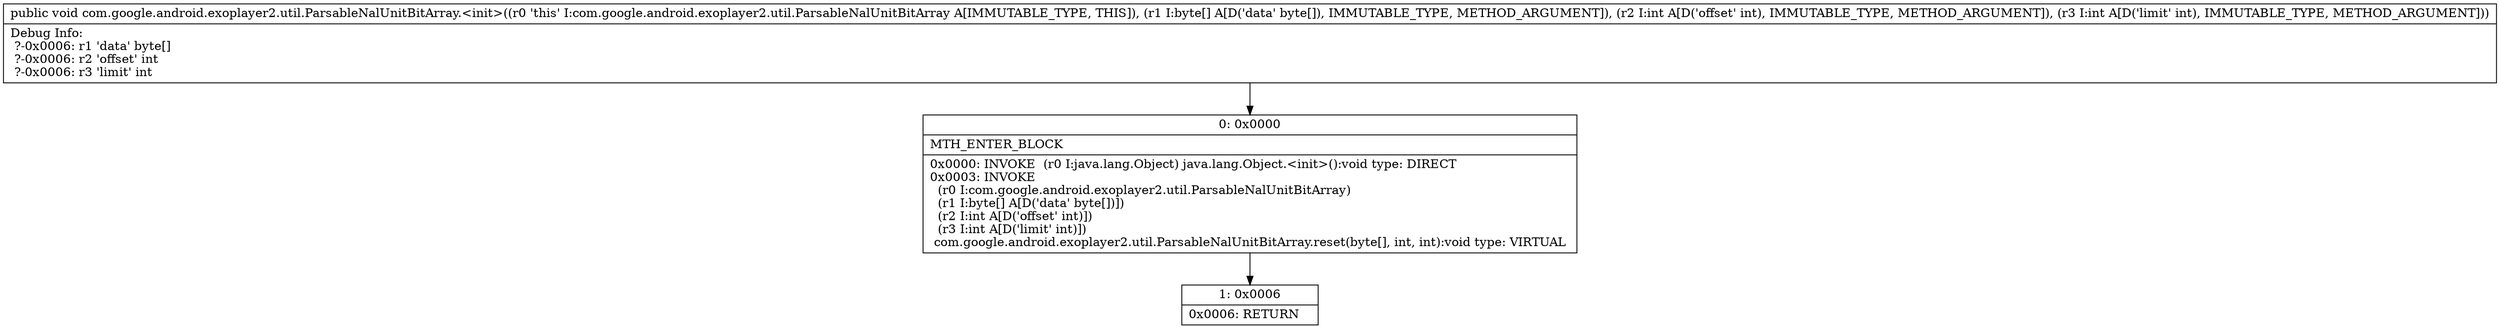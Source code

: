 digraph "CFG forcom.google.android.exoplayer2.util.ParsableNalUnitBitArray.\<init\>([BII)V" {
Node_0 [shape=record,label="{0\:\ 0x0000|MTH_ENTER_BLOCK\l|0x0000: INVOKE  (r0 I:java.lang.Object) java.lang.Object.\<init\>():void type: DIRECT \l0x0003: INVOKE  \l  (r0 I:com.google.android.exoplayer2.util.ParsableNalUnitBitArray)\l  (r1 I:byte[] A[D('data' byte[])])\l  (r2 I:int A[D('offset' int)])\l  (r3 I:int A[D('limit' int)])\l com.google.android.exoplayer2.util.ParsableNalUnitBitArray.reset(byte[], int, int):void type: VIRTUAL \l}"];
Node_1 [shape=record,label="{1\:\ 0x0006|0x0006: RETURN   \l}"];
MethodNode[shape=record,label="{public void com.google.android.exoplayer2.util.ParsableNalUnitBitArray.\<init\>((r0 'this' I:com.google.android.exoplayer2.util.ParsableNalUnitBitArray A[IMMUTABLE_TYPE, THIS]), (r1 I:byte[] A[D('data' byte[]), IMMUTABLE_TYPE, METHOD_ARGUMENT]), (r2 I:int A[D('offset' int), IMMUTABLE_TYPE, METHOD_ARGUMENT]), (r3 I:int A[D('limit' int), IMMUTABLE_TYPE, METHOD_ARGUMENT]))  | Debug Info:\l  ?\-0x0006: r1 'data' byte[]\l  ?\-0x0006: r2 'offset' int\l  ?\-0x0006: r3 'limit' int\l}"];
MethodNode -> Node_0;
Node_0 -> Node_1;
}

